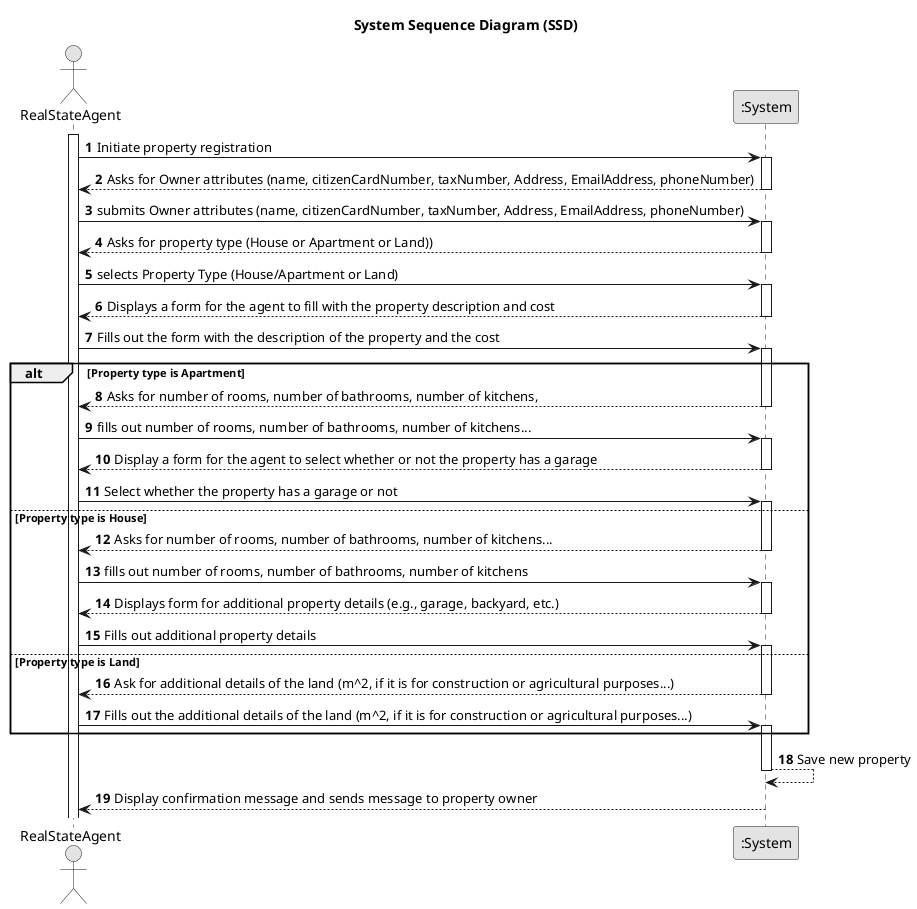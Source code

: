 @startuml
skinparam monochrome true
skinparam packageStyle rectangle
skinparam shadowing false

title System Sequence Diagram (SSD)

autonumber
actor "RealStateAgent" as User
participant ":System" as System

activate User

User -> System : Initiate property registration
activate System

System --> User : Asks for Owner attributes (name, citizenCardNumber, taxNumber, Address, EmailAddress, phoneNumber)
deactivate System

User -> System : submits Owner attributes (name, citizenCardNumber, taxNumber, Address, EmailAddress, phoneNumber)
activate System

System --> User : Asks for property type (House or Apartment or Land))
deactivate System

User -> System : selects Property Type (House/Apartment or Land)
activate System

System --> User : Displays a form for the agent to fill with the property description and cost
deactivate System

User -> System : Fills out the form with the description of the property and the cost
activate System

alt Property type is Apartment

System --> User : Asks for number of rooms, number of bathrooms, number of kitchens,
deactivate System

User -> System : fills out number of rooms, number of bathrooms, number of kitchens...
activate System

System --> User : Display a form for the agent to select whether or not the property has a garage
deactivate System

User -> System : Select whether the property has a garage or not
activate System

else Property type is House

System --> User : Asks for number of rooms, number of bathrooms, number of kitchens...
deactivate System

User -> System : fills out number of rooms, number of bathrooms, number of kitchens
activate System

System --> User : Displays form for additional property details (e.g., garage, backyard, etc.)
deactivate System

User -> System : Fills out additional property details
activate System

else Property type is Land

System --> User : Ask for additional details of the land (m^2, if it is for construction or agricultural purposes...)
deactivate System

User -> System : Fills out the additional details of the land (m^2, if it is for construction or agricultural purposes...)
activate System

end

System --> System: Save new property
deactivate System

System --> User: Display confirmation message and sends message to property owner
deactivate System
@enduml